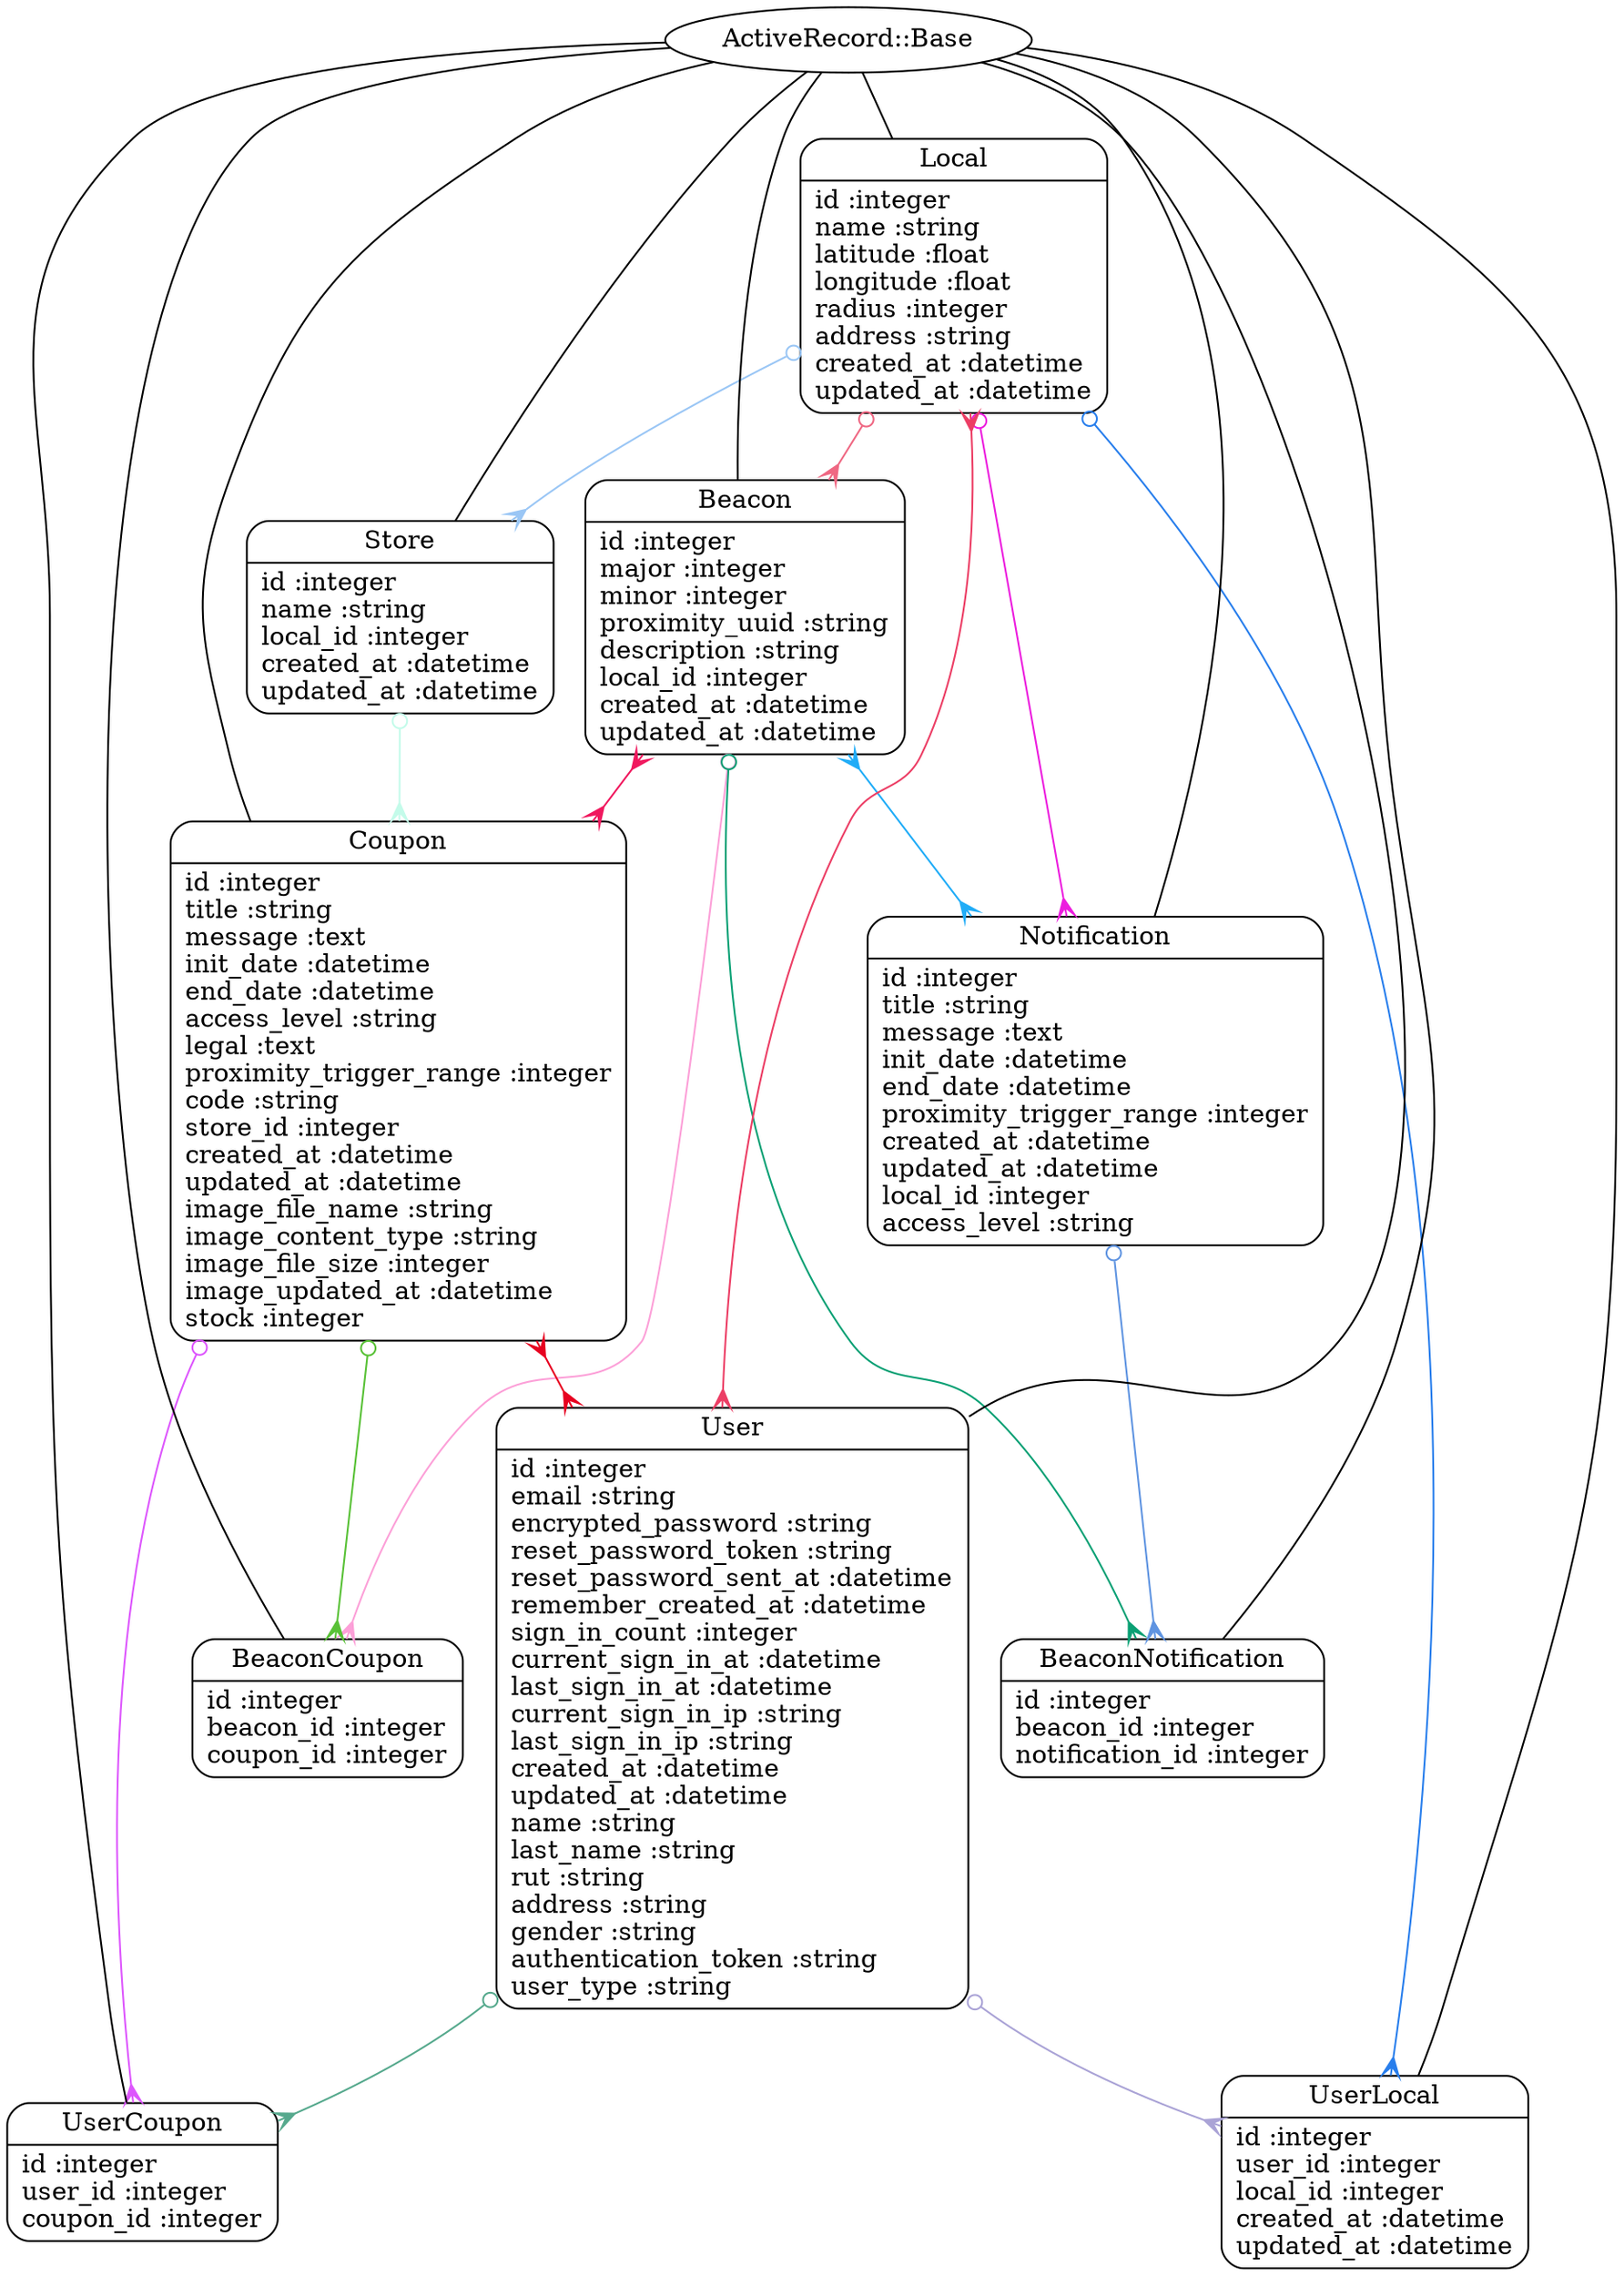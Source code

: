 digraph models_diagram {
	graph[overlap=false, splines=true]
	"Beacon" [shape=Mrecord, label="{Beacon|id :integer\lmajor :integer\lminor :integer\lproximity_uuid :string\ldescription :string\llocal_id :integer\lcreated_at :datetime\lupdated_at :datetime\l}"]
	"BeaconCoupon" [shape=Mrecord, label="{BeaconCoupon|id :integer\lbeacon_id :integer\lcoupon_id :integer\l}"]
	"BeaconNotification" [shape=Mrecord, label="{BeaconNotification|id :integer\lbeacon_id :integer\lnotification_id :integer\l}"]
	"Coupon" [shape=Mrecord, label="{Coupon|id :integer\ltitle :string\lmessage :text\linit_date :datetime\lend_date :datetime\laccess_level :string\llegal :text\lproximity_trigger_range :integer\lcode :string\lstore_id :integer\lcreated_at :datetime\lupdated_at :datetime\limage_file_name :string\limage_content_type :string\limage_file_size :integer\limage_updated_at :datetime\lstock :integer\l}"]
	"Local" [shape=Mrecord, label="{Local|id :integer\lname :string\llatitude :float\llongitude :float\lradius :integer\laddress :string\lcreated_at :datetime\lupdated_at :datetime\l}"]
	"Notification" [shape=Mrecord, label="{Notification|id :integer\ltitle :string\lmessage :text\linit_date :datetime\lend_date :datetime\lproximity_trigger_range :integer\lcreated_at :datetime\lupdated_at :datetime\llocal_id :integer\laccess_level :string\l}"]
	"Store" [shape=Mrecord, label="{Store|id :integer\lname :string\llocal_id :integer\lcreated_at :datetime\lupdated_at :datetime\l}"]
	"User" [shape=Mrecord, label="{User|id :integer\lemail :string\lencrypted_password :string\lreset_password_token :string\lreset_password_sent_at :datetime\lremember_created_at :datetime\lsign_in_count :integer\lcurrent_sign_in_at :datetime\llast_sign_in_at :datetime\lcurrent_sign_in_ip :string\llast_sign_in_ip :string\lcreated_at :datetime\lupdated_at :datetime\lname :string\llast_name :string\lrut :string\laddress :string\lgender :string\lauthentication_token :string\luser_type :string\l}"]
	"UserCoupon" [shape=Mrecord, label="{UserCoupon|id :integer\luser_id :integer\lcoupon_id :integer\l}"]
	"UserLocal" [shape=Mrecord, label="{UserLocal|id :integer\luser_id :integer\llocal_id :integer\lcreated_at :datetime\lupdated_at :datetime\l}"]
	"Beacon" -> "BeaconCoupon" [arrowtail=odot, arrowhead=crow, dir=both color="#FCA0D8"]
	"Beacon" -> "Coupon" [arrowtail=crow, arrowhead=crow, dir=both color="#F0185E"]
	"Beacon" -> "BeaconNotification" [arrowtail=odot, arrowhead=crow, dir=both color="#0AA074"]
	"Beacon" -> "Notification" [arrowtail=crow, arrowhead=crow, dir=both color="#20ACF7"]
	"ActiveRecord::Base" -> "Beacon" [label="", arrowhead="none", arrowtail="onormal"]
	"ActiveRecord::Base" -> "BeaconCoupon" [label="", arrowhead="none", arrowtail="onormal"]
	"ActiveRecord::Base" -> "BeaconNotification" [label="", arrowhead="none", arrowtail="onormal"]
	"Coupon" -> "UserCoupon" [arrowtail=odot, arrowhead=crow, dir=both color="#DD56FD"]
	"Coupon" -> "BeaconCoupon" [arrowtail=odot, arrowhead=crow, dir=both color="#58C136"]
	"Coupon" -> "User" [arrowtail=crow, arrowhead=crow, dir=both color="#E70220"]
	"ActiveRecord::Base" -> "Coupon" [label="", arrowhead="none", arrowtail="onormal"]
	"Local" -> "User" [arrowtail=crow, arrowhead=crow, dir=both color="#EC3E65"]
	"Local" -> "UserLocal" [arrowtail=odot, arrowhead=crow, dir=both color="#287EEC"]
	"Local" -> "Beacon" [arrowtail=odot, arrowhead=crow, dir=both color="#EF6883"]
	"Local" -> "Store" [arrowtail=odot, arrowhead=crow, dir=both color="#9AC6F5"]
	"Local" -> "Notification" [arrowtail=odot, arrowhead=crow, dir=both color="#EC1CDE"]
	"ActiveRecord::Base" -> "Local" [label="", arrowhead="none", arrowtail="onormal"]
	"Notification" -> "BeaconNotification" [arrowtail=odot, arrowhead=crow, dir=both color="#5F94E1"]
	"ActiveRecord::Base" -> "Notification" [label="", arrowhead="none", arrowtail="onormal"]
	"Store" -> "Coupon" [arrowtail=odot, arrowhead=crow, dir=both color="#C4FBEA"]
	"ActiveRecord::Base" -> "Store" [label="", arrowhead="none", arrowtail="onormal"]
	"User" -> "UserLocal" [arrowtail=odot, arrowhead=crow, dir=both color="#AAA3D6"]
	"User" -> "UserCoupon" [arrowtail=odot, arrowhead=crow, dir=both color="#56A98D"]
	"ActiveRecord::Base" -> "User" [label="", arrowhead="none", arrowtail="onormal"]
	"ActiveRecord::Base" -> "UserCoupon" [label="", arrowhead="none", arrowtail="onormal"]
	"ActiveRecord::Base" -> "UserLocal" [label="", arrowhead="none", arrowtail="onormal"]
}
